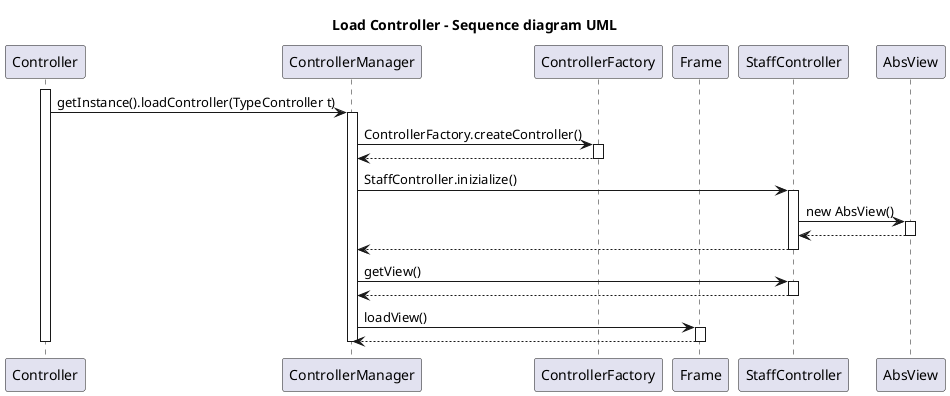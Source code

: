 @startuml
title Load Controller - Sequence diagram UML

participant Controller
participant ControllerManager
participant ControllerFactory
participant Frame
participant StaffController
participant AbsView

activate Controller

Controller -> ControllerManager: getInstance().loadController(TypeController t)

activate ControllerManager


ControllerManager -> ControllerFactory:  ControllerFactory.createController()
activate ControllerFactory
ControllerFactory --> ControllerManager
deactivate ControllerFactory

ControllerManager -> StaffController: StaffController.inizialize()
activate StaffController

StaffController -> AbsView: new AbsView()
activate AbsView
AbsView --> StaffController
deactivate AbsView
StaffController --> ControllerManager
deactivate StaffController 

ControllerManager -> StaffController: getView()
activate StaffController
StaffController --> ControllerManager
deactivate StaffController 

ControllerManager -> Frame: loadView()
activate Frame
Frame --> ControllerManager
deactivate Frame

deactivate ControllerManager
deactivate Controller

@enduml
